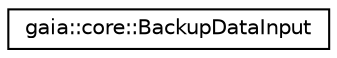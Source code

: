 digraph G
{
  edge [fontname="Helvetica",fontsize="10",labelfontname="Helvetica",labelfontsize="10"];
  node [fontname="Helvetica",fontsize="10",shape=record];
  rankdir=LR;
  Node1 [label="gaia::core::BackupDataInput",height=0.2,width=0.4,color="black", fillcolor="white", style="filled",URL="$da/dd9/classgaia_1_1core_1_1_backup_data_input.html"];
}
